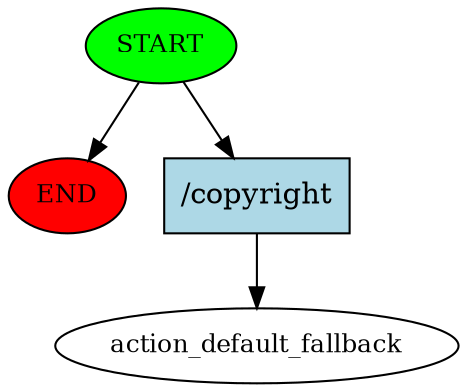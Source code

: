 digraph  {
0 [class="start active", fillcolor=green, fontsize=12, label=START, style=filled];
"-1" [class=end, fillcolor=red, fontsize=12, label=END, style=filled];
1 [class="dashed active", fontsize=12, label=action_default_fallback];
2 [class="intent active", fillcolor=lightblue, label="/copyright", shape=rect, style=filled];
0 -> "-1"  [class="", key=NONE, label=""];
0 -> 2  [class=active, key=0];
2 -> 1  [class=active, key=0];
}
